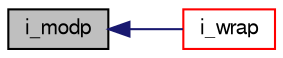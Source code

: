 digraph "i_modp"
{
  bgcolor="transparent";
  edge [fontname="FreeSans",fontsize="10",labelfontname="FreeSans",labelfontsize="10"];
  node [fontname="FreeSans",fontsize="10",shape=record];
  rankdir="LR";
  Node384 [label="i_modp",height=0.2,width=0.4,color="black", fillcolor="grey75", style="filled", fontcolor="black"];
  Node384 -> Node385 [dir="back",color="midnightblue",fontsize="10",style="solid",fontname="FreeSans"];
  Node385 [label="i_wrap",height=0.2,width=0.4,color="red",URL="$a08249.html#ae07a984e2fafd371df7f7f8c83518e71"];
}
